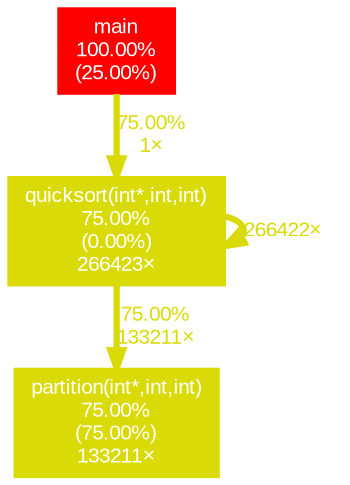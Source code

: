 digraph {
	graph [fontname=Arial, nodesep=0.125, ranksep=0.25];
	node [fontcolor=white, fontname=Arial, height=0, shape=box, style=filled, width=0];
	edge [fontname=Arial];
	1 [color="#ff0000", fontcolor="#ffffff", fontsize="10.00", label="main\n100.00%\n(25.00%)"];
	1 -> 3 [arrowsize="0.87", color="#dada06", fontcolor="#dada06", fontsize="10.00", label="75.00%\n1×", labeldistance="3.00", penwidth="3.00"];
	2 [color="#dada06", fontcolor="#ffffff", fontsize="10.00", label="partition(int*,int,int)\n75.00%\n(75.00%)\n133211×"];
	3 [color="#dada06", fontcolor="#ffffff", fontsize="10.00", label="quicksort(int*,int,int)\n75.00%\n(0.00%)\n266423×"];
	3 -> 2 [arrowsize="0.87", color="#dada06", fontcolor="#dada06", fontsize="10.00", label="75.00%\n133211×", labeldistance="3.00", penwidth="3.00"];
	3 -> 3 [arrowsize="0.87", color="#dada06", fontcolor="#dada06", fontsize="10.00", label="266422×", labeldistance="3.00", penwidth="3.00"];
}
